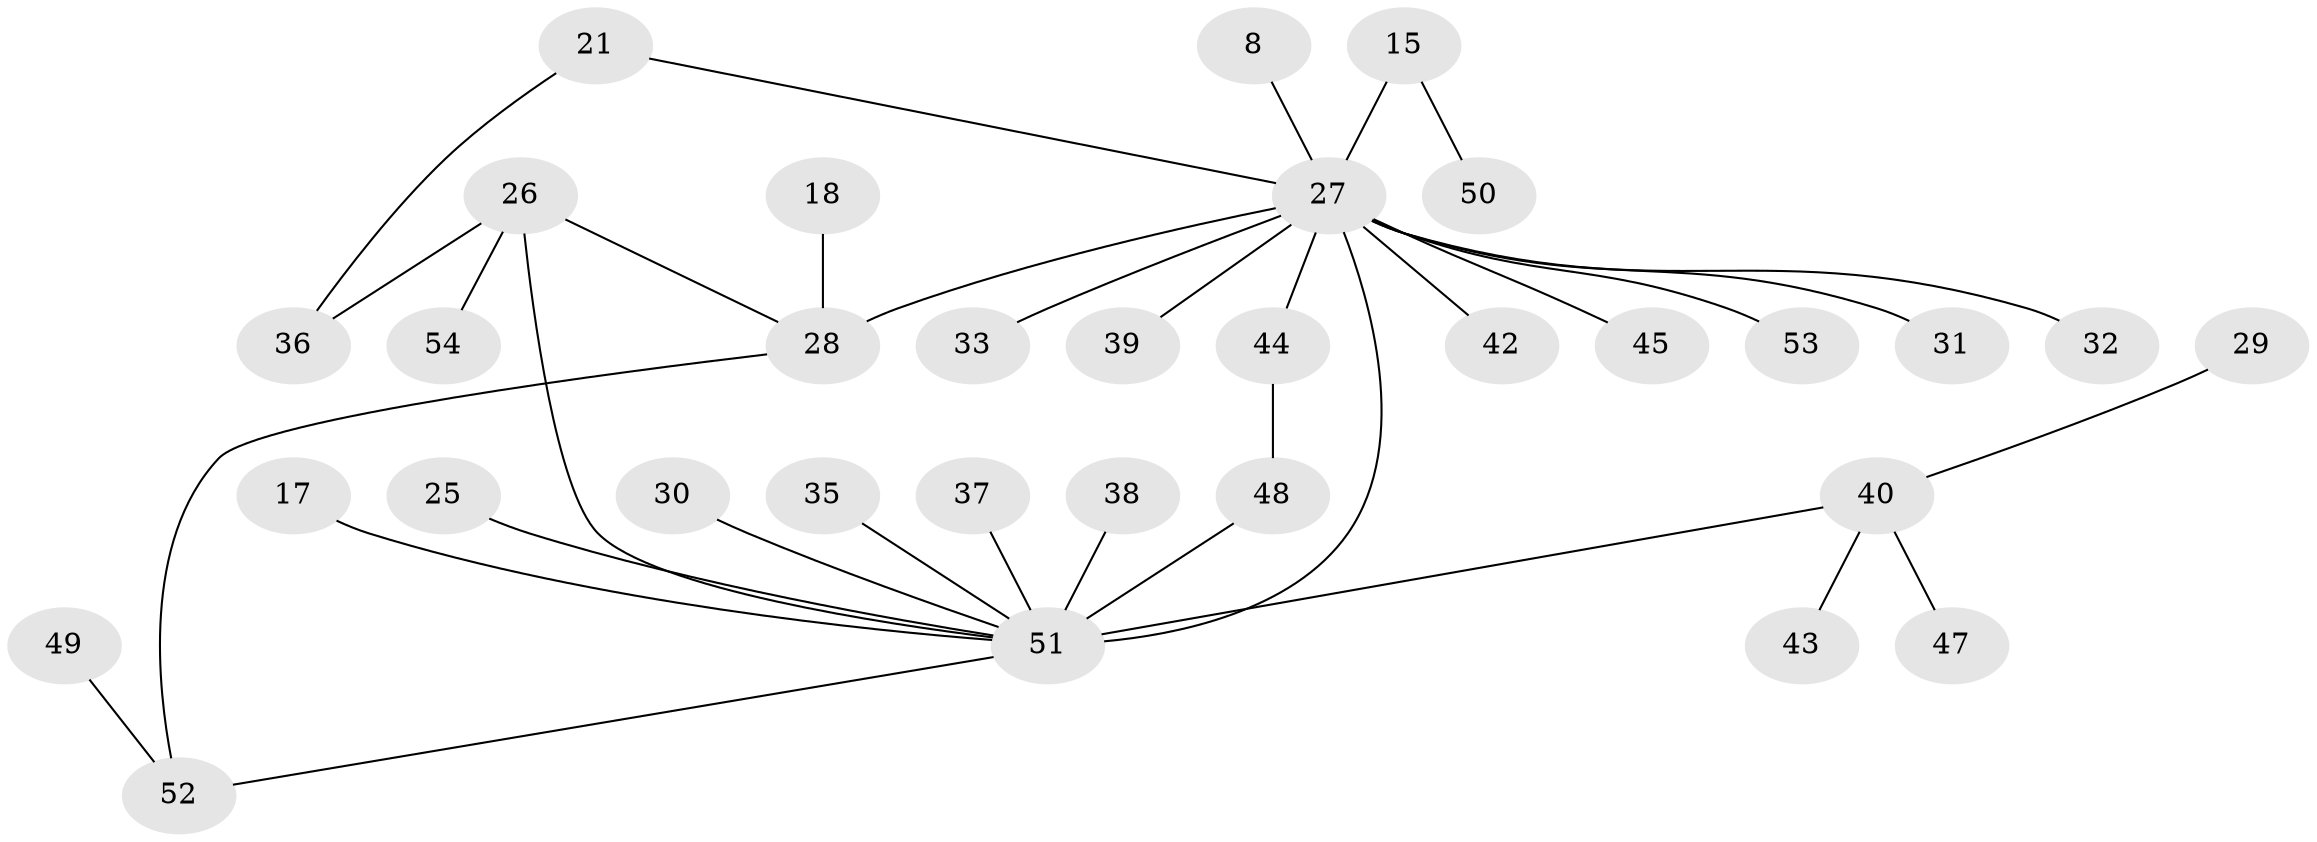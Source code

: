 // original degree distribution, {9: 0.018518518518518517, 10: 0.018518518518518517, 6: 0.037037037037037035, 5: 0.05555555555555555, 2: 0.2222222222222222, 4: 0.09259259259259259, 1: 0.42592592592592593, 3: 0.12962962962962962}
// Generated by graph-tools (version 1.1) at 2025/50/03/04/25 21:50:26]
// undirected, 32 vertices, 35 edges
graph export_dot {
graph [start="1"]
  node [color=gray90,style=filled];
  8;
  15;
  17;
  18;
  21 [super="+5"];
  25;
  26 [super="+9"];
  27 [super="+14+2"];
  28 [super="+19+3"];
  29;
  30;
  31;
  32;
  33;
  35;
  36;
  37;
  38;
  39;
  40 [super="+12+23"];
  42 [super="+6"];
  43;
  44 [super="+16"];
  45 [super="+20"];
  47;
  48;
  49;
  50;
  51 [super="+46+22+41+34"];
  52 [super="+11+13"];
  53;
  54;
  8 -- 27;
  15 -- 50;
  15 -- 27 [weight=2];
  17 -- 51;
  18 -- 28;
  21 -- 36;
  21 -- 27;
  25 -- 51;
  26 -- 36;
  26 -- 54;
  26 -- 51;
  26 -- 28;
  27 -- 31;
  27 -- 44 [weight=3];
  27 -- 53;
  27 -- 32;
  27 -- 33;
  27 -- 39;
  27 -- 42;
  27 -- 51 [weight=4];
  27 -- 28 [weight=3];
  27 -- 45;
  28 -- 52;
  29 -- 40;
  30 -- 51;
  35 -- 51;
  37 -- 51;
  38 -- 51;
  40 -- 43;
  40 -- 47;
  40 -- 51;
  44 -- 48;
  48 -- 51;
  49 -- 52;
  51 -- 52;
}
